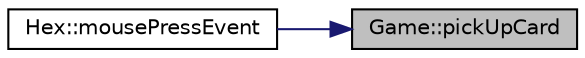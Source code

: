 digraph "Game::pickUpCard"
{
 // LATEX_PDF_SIZE
  edge [fontname="Helvetica",fontsize="10",labelfontname="Helvetica",labelfontsize="10"];
  node [fontname="Helvetica",fontsize="10",shape=record];
  rankdir="RL";
  Node14 [label="Game::pickUpCard",height=0.2,width=0.4,color="black", fillcolor="grey75", style="filled", fontcolor="black",tooltip="methode differencie antenne placee et antenne initiale (card) pour deplacer que les card"];
  Node14 -> Node15 [dir="back",color="midnightblue",fontsize="10",style="solid",fontname="Helvetica"];
  Node15 [label="Hex::mousePressEvent",height=0.2,width=0.4,color="black", fillcolor="white", style="filled",URL="$class_hex.html#a56c086c58855a7996e83d88fd5e7916b",tooltip=" "];
}
